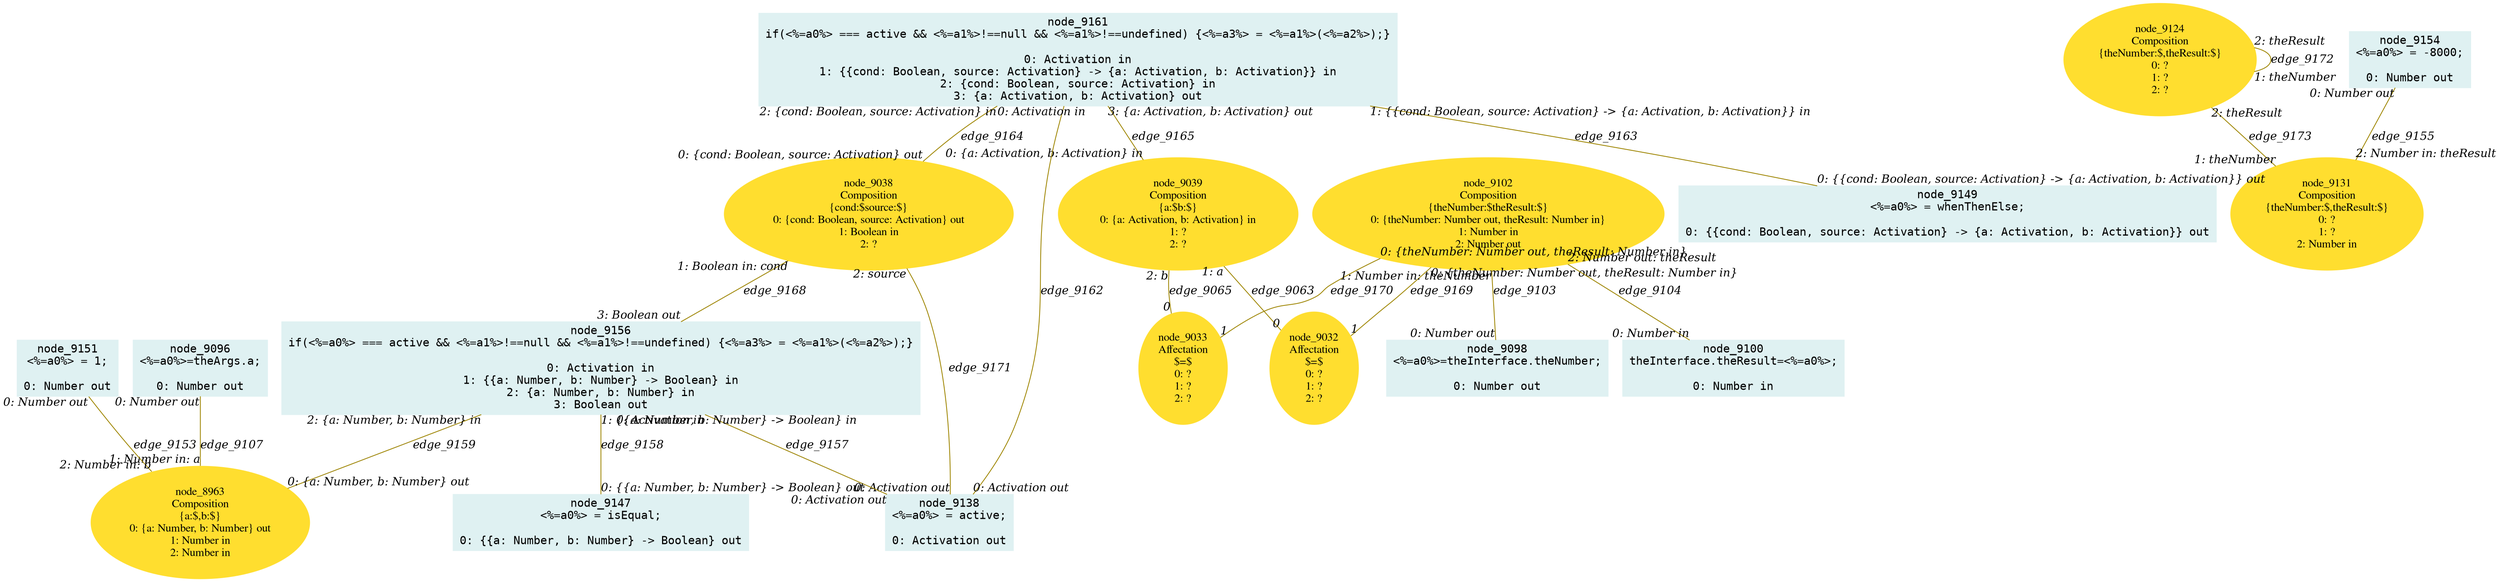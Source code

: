 digraph g{node_8963 [shape="ellipse", style="filled", color="#ffde2f", fontname="Times", label="node_8963
Composition
{a:$,b:$}
0: {a: Number, b: Number} out
1: Number in
2: Number in" ]
node_9032 [shape="ellipse", style="filled", color="#ffde2f", fontname="Times", label="node_9032
Affectation
$=$
0: ?
1: ?
2: ?" ]
node_9033 [shape="ellipse", style="filled", color="#ffde2f", fontname="Times", label="node_9033
Affectation
$=$
0: ?
1: ?
2: ?" ]
node_9038 [shape="ellipse", style="filled", color="#ffde2f", fontname="Times", label="node_9038
Composition
{cond:$source:$}
0: {cond: Boolean, source: Activation} out
1: Boolean in
2: ?" ]
node_9039 [shape="ellipse", style="filled", color="#ffde2f", fontname="Times", label="node_9039
Composition
{a:$b:$}
0: {a: Activation, b: Activation} in
1: ?
2: ?" ]
node_9096 [shape="box", style="filled", color="#dff1f2", fontname="Courier", label="node_9096
<%=a0%>=theArgs.a;

0: Number out" ]
node_9098 [shape="box", style="filled", color="#dff1f2", fontname="Courier", label="node_9098
<%=a0%>=theInterface.theNumber;

0: Number out" ]
node_9100 [shape="box", style="filled", color="#dff1f2", fontname="Courier", label="node_9100
theInterface.theResult=<%=a0%>;

0: Number in" ]
node_9102 [shape="ellipse", style="filled", color="#ffde2f", fontname="Times", label="node_9102
Composition
{theNumber:$theResult:$}
0: {theNumber: Number out, theResult: Number in}
1: Number in
2: Number out" ]
node_9124 [shape="ellipse", style="filled", color="#ffde2f", fontname="Times", label="node_9124
Composition
{theNumber:$,theResult:$}
0: ?
1: ?
2: ?" ]
node_9131 [shape="ellipse", style="filled", color="#ffde2f", fontname="Times", label="node_9131
Composition
{theNumber:$,theResult:$}
0: ?
1: ?
2: Number in" ]
node_9138 [shape="box", style="filled", color="#dff1f2", fontname="Courier", label="node_9138
<%=a0%> = active;

0: Activation out" ]
node_9147 [shape="box", style="filled", color="#dff1f2", fontname="Courier", label="node_9147
<%=a0%> = isEqual;

0: {{a: Number, b: Number} -> Boolean} out" ]
node_9149 [shape="box", style="filled", color="#dff1f2", fontname="Courier", label="node_9149
<%=a0%> = whenThenElse;

0: {{cond: Boolean, source: Activation} -> {a: Activation, b: Activation}} out" ]
node_9151 [shape="box", style="filled", color="#dff1f2", fontname="Courier", label="node_9151
<%=a0%> = 1;

0: Number out" ]
node_9154 [shape="box", style="filled", color="#dff1f2", fontname="Courier", label="node_9154
<%=a0%> = -8000;

0: Number out" ]
node_9156 [shape="box", style="filled", color="#dff1f2", fontname="Courier", label="node_9156
if(<%=a0%> === active && <%=a1%>!==null && <%=a1%>!==undefined) {<%=a3%> = <%=a1%>(<%=a2%>);}

0: Activation in
1: {{a: Number, b: Number} -> Boolean} in
2: {a: Number, b: Number} in
3: Boolean out" ]
node_9161 [shape="box", style="filled", color="#dff1f2", fontname="Courier", label="node_9161
if(<%=a0%> === active && <%=a1%>!==null && <%=a1%>!==undefined) {<%=a3%> = <%=a1%>(<%=a2%>);}

0: Activation in
1: {{cond: Boolean, source: Activation} -> {a: Activation, b: Activation}} in
2: {cond: Boolean, source: Activation} in
3: {a: Activation, b: Activation} out" ]
node_9039 -> node_9032 [dir=none, arrowHead=none, fontname="Times-Italic", arrowsize=1, color="#9d8400", label="edge_9063",  headlabel="0", taillabel="1: a" ]
node_9039 -> node_9033 [dir=none, arrowHead=none, fontname="Times-Italic", arrowsize=1, color="#9d8400", label="edge_9065",  headlabel="0", taillabel="2: b" ]
node_9102 -> node_9098 [dir=none, arrowHead=none, fontname="Times-Italic", arrowsize=1, color="#9d8400", label="edge_9103",  headlabel="0: Number out", taillabel="1: Number in: theNumber" ]
node_9102 -> node_9100 [dir=none, arrowHead=none, fontname="Times-Italic", arrowsize=1, color="#9d8400", label="edge_9104",  headlabel="0: Number in", taillabel="2: Number out: theResult" ]
node_9096 -> node_8963 [dir=none, arrowHead=none, fontname="Times-Italic", arrowsize=1, color="#9d8400", label="edge_9107",  headlabel="1: Number in: a", taillabel="0: Number out" ]
node_9151 -> node_8963 [dir=none, arrowHead=none, fontname="Times-Italic", arrowsize=1, color="#9d8400", label="edge_9153",  headlabel="2: Number in: b", taillabel="0: Number out" ]
node_9154 -> node_9131 [dir=none, arrowHead=none, fontname="Times-Italic", arrowsize=1, color="#9d8400", label="edge_9155",  headlabel="2: Number in: theResult", taillabel="0: Number out" ]
node_9156 -> node_9138 [dir=none, arrowHead=none, fontname="Times-Italic", arrowsize=1, color="#9d8400", label="edge_9157",  headlabel="0: Activation out", taillabel="0: Activation in" ]
node_9156 -> node_9147 [dir=none, arrowHead=none, fontname="Times-Italic", arrowsize=1, color="#9d8400", label="edge_9158",  headlabel="0: {{a: Number, b: Number} -> Boolean} out", taillabel="1: {{a: Number, b: Number} -> Boolean} in" ]
node_9156 -> node_8963 [dir=none, arrowHead=none, fontname="Times-Italic", arrowsize=1, color="#9d8400", label="edge_9159",  headlabel="0: {a: Number, b: Number} out", taillabel="2: {a: Number, b: Number} in" ]
node_9161 -> node_9138 [dir=none, arrowHead=none, fontname="Times-Italic", arrowsize=1, color="#9d8400", label="edge_9162",  headlabel="0: Activation out", taillabel="0: Activation in" ]
node_9161 -> node_9149 [dir=none, arrowHead=none, fontname="Times-Italic", arrowsize=1, color="#9d8400", label="edge_9163",  headlabel="0: {{cond: Boolean, source: Activation} -> {a: Activation, b: Activation}} out", taillabel="1: {{cond: Boolean, source: Activation} -> {a: Activation, b: Activation}} in" ]
node_9161 -> node_9038 [dir=none, arrowHead=none, fontname="Times-Italic", arrowsize=1, color="#9d8400", label="edge_9164",  headlabel="0: {cond: Boolean, source: Activation} out", taillabel="2: {cond: Boolean, source: Activation} in" ]
node_9161 -> node_9039 [dir=none, arrowHead=none, fontname="Times-Italic", arrowsize=1, color="#9d8400", label="edge_9165",  headlabel="0: {a: Activation, b: Activation} in", taillabel="3: {a: Activation, b: Activation} out" ]
node_9038 -> node_9156 [dir=none, arrowHead=none, fontname="Times-Italic", arrowsize=1, color="#9d8400", label="edge_9168",  headlabel="3: Boolean out", taillabel="1: Boolean in: cond" ]
node_9102 -> node_9032 [dir=none, arrowHead=none, fontname="Times-Italic", arrowsize=1, color="#9d8400", label="edge_9169",  headlabel="1", taillabel="0: {theNumber: Number out, theResult: Number in}" ]
node_9102 -> node_9033 [dir=none, arrowHead=none, fontname="Times-Italic", arrowsize=1, color="#9d8400", label="edge_9170",  headlabel="1", taillabel="0: {theNumber: Number out, theResult: Number in}" ]
node_9038 -> node_9138 [dir=none, arrowHead=none, fontname="Times-Italic", arrowsize=1, color="#9d8400", label="edge_9171",  headlabel="0: Activation out", taillabel="2: source" ]
node_9124 -> node_9124 [dir=none, arrowHead=none, fontname="Times-Italic", arrowsize=1, color="#9d8400", label="edge_9172",  headlabel="1: theNumber", taillabel="2: theResult" ]
node_9124 -> node_9131 [dir=none, arrowHead=none, fontname="Times-Italic", arrowsize=1, color="#9d8400", label="edge_9173",  headlabel="1: theNumber", taillabel="2: theResult" ]
}